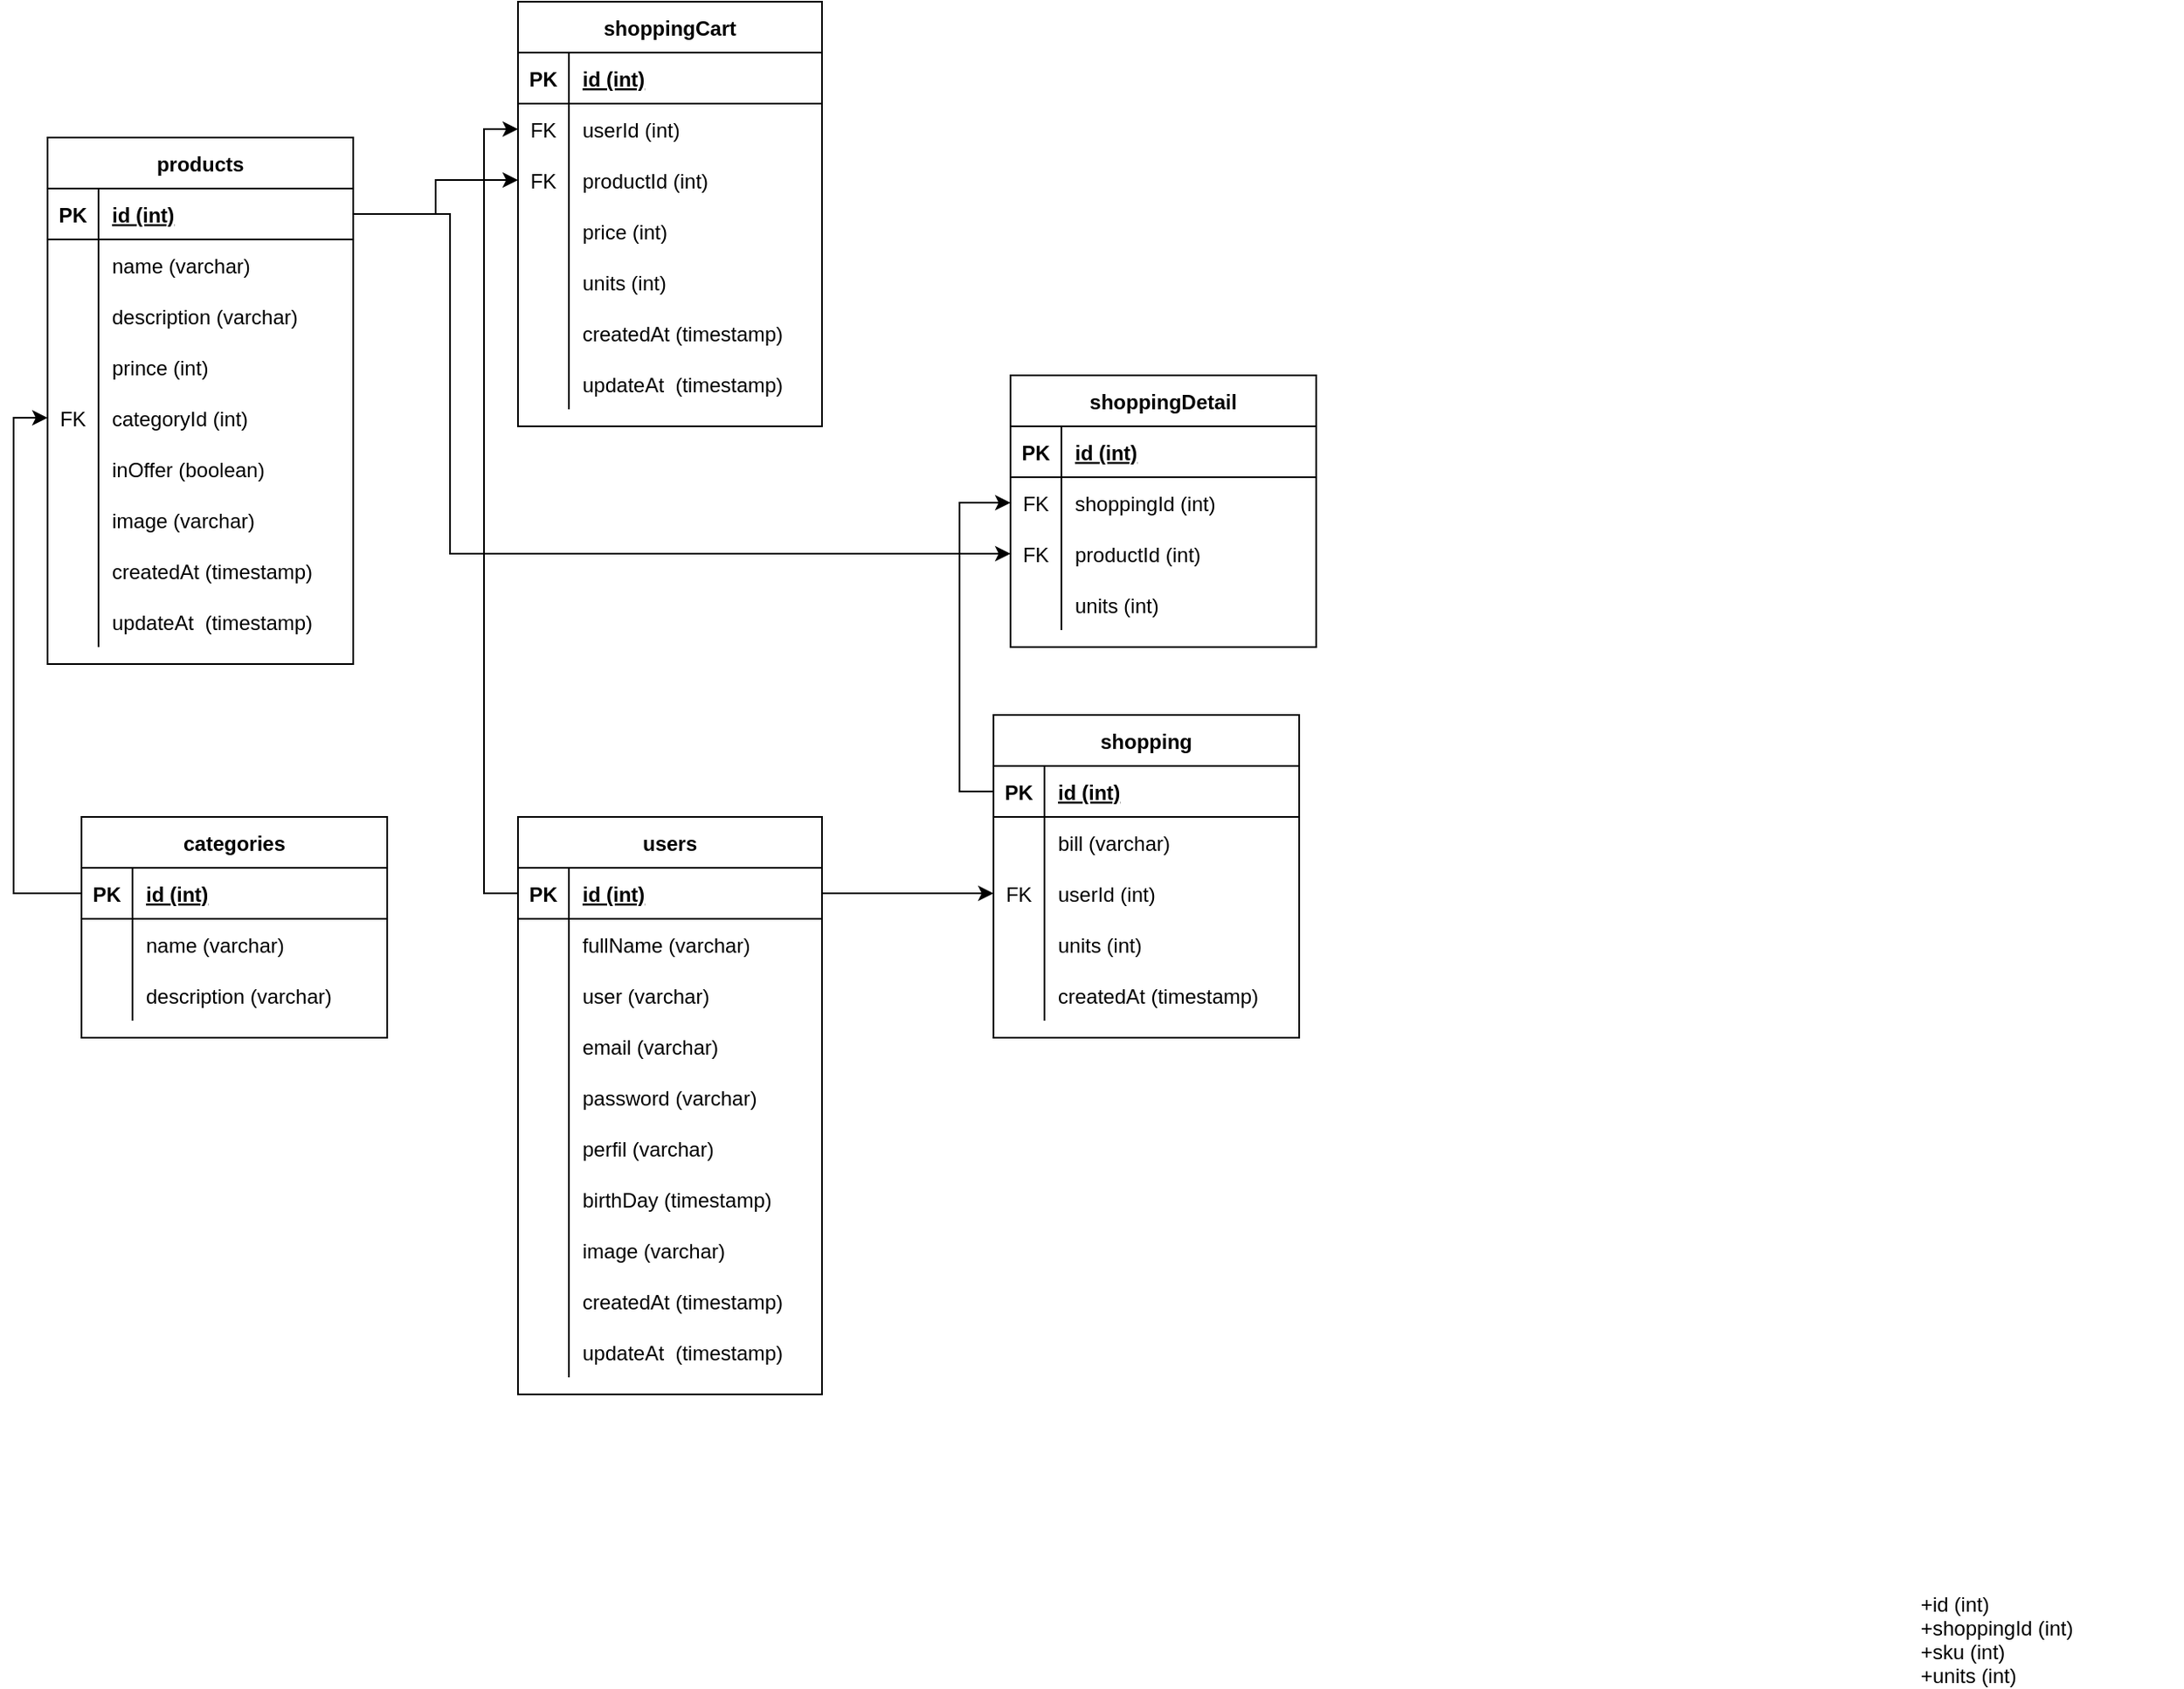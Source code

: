 <mxfile version="20.3.3" type="device"><diagram id="ERLp8gG7F7BLdBGo1vpa" name="Página-1"><mxGraphModel dx="1422" dy="762" grid="1" gridSize="10" guides="1" tooltips="1" connect="1" arrows="1" fold="1" page="1" pageScale="1" pageWidth="827" pageHeight="1169" math="0" shadow="0"><root><mxCell id="0"/><mxCell id="1" parent="0"/><mxCell id="ZfGt6t7FvGmcSM5IhIHz-1" value="products" style="shape=table;startSize=30;container=1;collapsible=1;childLayout=tableLayout;fixedRows=1;rowLines=0;fontStyle=1;align=center;resizeLast=1;" vertex="1" parent="1"><mxGeometry x="43" y="120" width="180" height="310" as="geometry"/></mxCell><mxCell id="ZfGt6t7FvGmcSM5IhIHz-2" value="" style="shape=tableRow;horizontal=0;startSize=0;swimlaneHead=0;swimlaneBody=0;fillColor=none;collapsible=0;dropTarget=0;points=[[0,0.5],[1,0.5]];portConstraint=eastwest;top=0;left=0;right=0;bottom=1;" vertex="1" parent="ZfGt6t7FvGmcSM5IhIHz-1"><mxGeometry y="30" width="180" height="30" as="geometry"/></mxCell><mxCell id="ZfGt6t7FvGmcSM5IhIHz-3" value="PK" style="shape=partialRectangle;connectable=0;fillColor=none;top=0;left=0;bottom=0;right=0;fontStyle=1;overflow=hidden;" vertex="1" parent="ZfGt6t7FvGmcSM5IhIHz-2"><mxGeometry width="30" height="30" as="geometry"><mxRectangle width="30" height="30" as="alternateBounds"/></mxGeometry></mxCell><mxCell id="ZfGt6t7FvGmcSM5IhIHz-4" value="id (int)" style="shape=partialRectangle;connectable=0;fillColor=none;top=0;left=0;bottom=0;right=0;align=left;spacingLeft=6;fontStyle=5;overflow=hidden;" vertex="1" parent="ZfGt6t7FvGmcSM5IhIHz-2"><mxGeometry x="30" width="150" height="30" as="geometry"><mxRectangle width="150" height="30" as="alternateBounds"/></mxGeometry></mxCell><mxCell id="ZfGt6t7FvGmcSM5IhIHz-5" value="" style="shape=tableRow;horizontal=0;startSize=0;swimlaneHead=0;swimlaneBody=0;fillColor=none;collapsible=0;dropTarget=0;points=[[0,0.5],[1,0.5]];portConstraint=eastwest;top=0;left=0;right=0;bottom=0;" vertex="1" parent="ZfGt6t7FvGmcSM5IhIHz-1"><mxGeometry y="60" width="180" height="30" as="geometry"/></mxCell><mxCell id="ZfGt6t7FvGmcSM5IhIHz-6" value="" style="shape=partialRectangle;connectable=0;fillColor=none;top=0;left=0;bottom=0;right=0;editable=1;overflow=hidden;" vertex="1" parent="ZfGt6t7FvGmcSM5IhIHz-5"><mxGeometry width="30" height="30" as="geometry"><mxRectangle width="30" height="30" as="alternateBounds"/></mxGeometry></mxCell><mxCell id="ZfGt6t7FvGmcSM5IhIHz-7" value="name (varchar)" style="shape=partialRectangle;connectable=0;fillColor=none;top=0;left=0;bottom=0;right=0;align=left;spacingLeft=6;overflow=hidden;" vertex="1" parent="ZfGt6t7FvGmcSM5IhIHz-5"><mxGeometry x="30" width="150" height="30" as="geometry"><mxRectangle width="150" height="30" as="alternateBounds"/></mxGeometry></mxCell><mxCell id="ZfGt6t7FvGmcSM5IhIHz-8" value="" style="shape=tableRow;horizontal=0;startSize=0;swimlaneHead=0;swimlaneBody=0;fillColor=none;collapsible=0;dropTarget=0;points=[[0,0.5],[1,0.5]];portConstraint=eastwest;top=0;left=0;right=0;bottom=0;" vertex="1" parent="ZfGt6t7FvGmcSM5IhIHz-1"><mxGeometry y="90" width="180" height="30" as="geometry"/></mxCell><mxCell id="ZfGt6t7FvGmcSM5IhIHz-9" value="" style="shape=partialRectangle;connectable=0;fillColor=none;top=0;left=0;bottom=0;right=0;editable=1;overflow=hidden;" vertex="1" parent="ZfGt6t7FvGmcSM5IhIHz-8"><mxGeometry width="30" height="30" as="geometry"><mxRectangle width="30" height="30" as="alternateBounds"/></mxGeometry></mxCell><mxCell id="ZfGt6t7FvGmcSM5IhIHz-10" value="description (varchar)" style="shape=partialRectangle;connectable=0;fillColor=none;top=0;left=0;bottom=0;right=0;align=left;spacingLeft=6;overflow=hidden;" vertex="1" parent="ZfGt6t7FvGmcSM5IhIHz-8"><mxGeometry x="30" width="150" height="30" as="geometry"><mxRectangle width="150" height="30" as="alternateBounds"/></mxGeometry></mxCell><mxCell id="ZfGt6t7FvGmcSM5IhIHz-11" value="" style="shape=tableRow;horizontal=0;startSize=0;swimlaneHead=0;swimlaneBody=0;fillColor=none;collapsible=0;dropTarget=0;points=[[0,0.5],[1,0.5]];portConstraint=eastwest;top=0;left=0;right=0;bottom=0;" vertex="1" parent="ZfGt6t7FvGmcSM5IhIHz-1"><mxGeometry y="120" width="180" height="30" as="geometry"/></mxCell><mxCell id="ZfGt6t7FvGmcSM5IhIHz-12" value="" style="shape=partialRectangle;connectable=0;fillColor=none;top=0;left=0;bottom=0;right=0;editable=1;overflow=hidden;" vertex="1" parent="ZfGt6t7FvGmcSM5IhIHz-11"><mxGeometry width="30" height="30" as="geometry"><mxRectangle width="30" height="30" as="alternateBounds"/></mxGeometry></mxCell><mxCell id="ZfGt6t7FvGmcSM5IhIHz-13" value="prince (int)" style="shape=partialRectangle;connectable=0;fillColor=none;top=0;left=0;bottom=0;right=0;align=left;spacingLeft=6;overflow=hidden;" vertex="1" parent="ZfGt6t7FvGmcSM5IhIHz-11"><mxGeometry x="30" width="150" height="30" as="geometry"><mxRectangle width="150" height="30" as="alternateBounds"/></mxGeometry></mxCell><mxCell id="ZfGt6t7FvGmcSM5IhIHz-14" value="" style="shape=tableRow;horizontal=0;startSize=0;swimlaneHead=0;swimlaneBody=0;fillColor=none;collapsible=0;dropTarget=0;points=[[0,0.5],[1,0.5]];portConstraint=eastwest;top=0;left=0;right=0;bottom=0;" vertex="1" parent="ZfGt6t7FvGmcSM5IhIHz-1"><mxGeometry y="150" width="180" height="30" as="geometry"/></mxCell><mxCell id="ZfGt6t7FvGmcSM5IhIHz-15" value="FK" style="shape=partialRectangle;connectable=0;fillColor=none;top=0;left=0;bottom=0;right=0;editable=1;overflow=hidden;" vertex="1" parent="ZfGt6t7FvGmcSM5IhIHz-14"><mxGeometry width="30" height="30" as="geometry"><mxRectangle width="30" height="30" as="alternateBounds"/></mxGeometry></mxCell><mxCell id="ZfGt6t7FvGmcSM5IhIHz-16" value="categoryId (int)" style="shape=partialRectangle;connectable=0;fillColor=none;top=0;left=0;bottom=0;right=0;align=left;spacingLeft=6;overflow=hidden;" vertex="1" parent="ZfGt6t7FvGmcSM5IhIHz-14"><mxGeometry x="30" width="150" height="30" as="geometry"><mxRectangle width="150" height="30" as="alternateBounds"/></mxGeometry></mxCell><mxCell id="ZfGt6t7FvGmcSM5IhIHz-17" value="" style="shape=tableRow;horizontal=0;startSize=0;swimlaneHead=0;swimlaneBody=0;fillColor=none;collapsible=0;dropTarget=0;points=[[0,0.5],[1,0.5]];portConstraint=eastwest;top=0;left=0;right=0;bottom=0;" vertex="1" parent="ZfGt6t7FvGmcSM5IhIHz-1"><mxGeometry y="180" width="180" height="30" as="geometry"/></mxCell><mxCell id="ZfGt6t7FvGmcSM5IhIHz-18" value="" style="shape=partialRectangle;connectable=0;fillColor=none;top=0;left=0;bottom=0;right=0;editable=1;overflow=hidden;" vertex="1" parent="ZfGt6t7FvGmcSM5IhIHz-17"><mxGeometry width="30" height="30" as="geometry"><mxRectangle width="30" height="30" as="alternateBounds"/></mxGeometry></mxCell><mxCell id="ZfGt6t7FvGmcSM5IhIHz-19" value="inOffer (boolean)" style="shape=partialRectangle;connectable=0;fillColor=none;top=0;left=0;bottom=0;right=0;align=left;spacingLeft=6;overflow=hidden;" vertex="1" parent="ZfGt6t7FvGmcSM5IhIHz-17"><mxGeometry x="30" width="150" height="30" as="geometry"><mxRectangle width="150" height="30" as="alternateBounds"/></mxGeometry></mxCell><mxCell id="ZfGt6t7FvGmcSM5IhIHz-20" value="" style="shape=tableRow;horizontal=0;startSize=0;swimlaneHead=0;swimlaneBody=0;fillColor=none;collapsible=0;dropTarget=0;points=[[0,0.5],[1,0.5]];portConstraint=eastwest;top=0;left=0;right=0;bottom=0;" vertex="1" parent="ZfGt6t7FvGmcSM5IhIHz-1"><mxGeometry y="210" width="180" height="30" as="geometry"/></mxCell><mxCell id="ZfGt6t7FvGmcSM5IhIHz-21" value="" style="shape=partialRectangle;connectable=0;fillColor=none;top=0;left=0;bottom=0;right=0;editable=1;overflow=hidden;" vertex="1" parent="ZfGt6t7FvGmcSM5IhIHz-20"><mxGeometry width="30" height="30" as="geometry"><mxRectangle width="30" height="30" as="alternateBounds"/></mxGeometry></mxCell><mxCell id="ZfGt6t7FvGmcSM5IhIHz-22" value="image (varchar)" style="shape=partialRectangle;connectable=0;fillColor=none;top=0;left=0;bottom=0;right=0;align=left;spacingLeft=6;overflow=hidden;" vertex="1" parent="ZfGt6t7FvGmcSM5IhIHz-20"><mxGeometry x="30" width="150" height="30" as="geometry"><mxRectangle width="150" height="30" as="alternateBounds"/></mxGeometry></mxCell><mxCell id="ZfGt6t7FvGmcSM5IhIHz-23" value="" style="shape=tableRow;horizontal=0;startSize=0;swimlaneHead=0;swimlaneBody=0;fillColor=none;collapsible=0;dropTarget=0;points=[[0,0.5],[1,0.5]];portConstraint=eastwest;top=0;left=0;right=0;bottom=0;" vertex="1" parent="ZfGt6t7FvGmcSM5IhIHz-1"><mxGeometry y="240" width="180" height="30" as="geometry"/></mxCell><mxCell id="ZfGt6t7FvGmcSM5IhIHz-24" value="" style="shape=partialRectangle;connectable=0;fillColor=none;top=0;left=0;bottom=0;right=0;editable=1;overflow=hidden;" vertex="1" parent="ZfGt6t7FvGmcSM5IhIHz-23"><mxGeometry width="30" height="30" as="geometry"><mxRectangle width="30" height="30" as="alternateBounds"/></mxGeometry></mxCell><mxCell id="ZfGt6t7FvGmcSM5IhIHz-25" value="createdAt (timestamp)" style="shape=partialRectangle;connectable=0;fillColor=none;top=0;left=0;bottom=0;right=0;align=left;spacingLeft=6;overflow=hidden;" vertex="1" parent="ZfGt6t7FvGmcSM5IhIHz-23"><mxGeometry x="30" width="150" height="30" as="geometry"><mxRectangle width="150" height="30" as="alternateBounds"/></mxGeometry></mxCell><mxCell id="ZfGt6t7FvGmcSM5IhIHz-26" value="" style="shape=tableRow;horizontal=0;startSize=0;swimlaneHead=0;swimlaneBody=0;fillColor=none;collapsible=0;dropTarget=0;points=[[0,0.5],[1,0.5]];portConstraint=eastwest;top=0;left=0;right=0;bottom=0;" vertex="1" parent="ZfGt6t7FvGmcSM5IhIHz-1"><mxGeometry y="270" width="180" height="30" as="geometry"/></mxCell><mxCell id="ZfGt6t7FvGmcSM5IhIHz-27" value="" style="shape=partialRectangle;connectable=0;fillColor=none;top=0;left=0;bottom=0;right=0;editable=1;overflow=hidden;" vertex="1" parent="ZfGt6t7FvGmcSM5IhIHz-26"><mxGeometry width="30" height="30" as="geometry"><mxRectangle width="30" height="30" as="alternateBounds"/></mxGeometry></mxCell><mxCell id="ZfGt6t7FvGmcSM5IhIHz-28" value="updateAt  (timestamp)" style="shape=partialRectangle;connectable=0;fillColor=none;top=0;left=0;bottom=0;right=0;align=left;spacingLeft=6;overflow=hidden;" vertex="1" parent="ZfGt6t7FvGmcSM5IhIHz-26"><mxGeometry x="30" width="150" height="30" as="geometry"><mxRectangle width="150" height="30" as="alternateBounds"/></mxGeometry></mxCell><mxCell id="ZfGt6t7FvGmcSM5IhIHz-29" value="users" style="shape=table;startSize=30;container=1;collapsible=1;childLayout=tableLayout;fixedRows=1;rowLines=0;fontStyle=1;align=center;resizeLast=1;" vertex="1" parent="1"><mxGeometry x="320" y="520" width="179" height="340" as="geometry"/></mxCell><mxCell id="ZfGt6t7FvGmcSM5IhIHz-30" value="" style="shape=tableRow;horizontal=0;startSize=0;swimlaneHead=0;swimlaneBody=0;fillColor=none;collapsible=0;dropTarget=0;points=[[0,0.5],[1,0.5]];portConstraint=eastwest;top=0;left=0;right=0;bottom=1;" vertex="1" parent="ZfGt6t7FvGmcSM5IhIHz-29"><mxGeometry y="30" width="179" height="30" as="geometry"/></mxCell><mxCell id="ZfGt6t7FvGmcSM5IhIHz-31" value="PK" style="shape=partialRectangle;connectable=0;fillColor=none;top=0;left=0;bottom=0;right=0;fontStyle=1;overflow=hidden;" vertex="1" parent="ZfGt6t7FvGmcSM5IhIHz-30"><mxGeometry width="30" height="30" as="geometry"><mxRectangle width="30" height="30" as="alternateBounds"/></mxGeometry></mxCell><mxCell id="ZfGt6t7FvGmcSM5IhIHz-32" value="id (int)" style="shape=partialRectangle;connectable=0;fillColor=none;top=0;left=0;bottom=0;right=0;align=left;spacingLeft=6;fontStyle=5;overflow=hidden;" vertex="1" parent="ZfGt6t7FvGmcSM5IhIHz-30"><mxGeometry x="30" width="149" height="30" as="geometry"><mxRectangle width="149" height="30" as="alternateBounds"/></mxGeometry></mxCell><mxCell id="ZfGt6t7FvGmcSM5IhIHz-33" value="" style="shape=tableRow;horizontal=0;startSize=0;swimlaneHead=0;swimlaneBody=0;fillColor=none;collapsible=0;dropTarget=0;points=[[0,0.5],[1,0.5]];portConstraint=eastwest;top=0;left=0;right=0;bottom=0;" vertex="1" parent="ZfGt6t7FvGmcSM5IhIHz-29"><mxGeometry y="60" width="179" height="30" as="geometry"/></mxCell><mxCell id="ZfGt6t7FvGmcSM5IhIHz-34" value="" style="shape=partialRectangle;connectable=0;fillColor=none;top=0;left=0;bottom=0;right=0;editable=1;overflow=hidden;" vertex="1" parent="ZfGt6t7FvGmcSM5IhIHz-33"><mxGeometry width="30" height="30" as="geometry"><mxRectangle width="30" height="30" as="alternateBounds"/></mxGeometry></mxCell><mxCell id="ZfGt6t7FvGmcSM5IhIHz-35" value="fullName (varchar)" style="shape=partialRectangle;connectable=0;fillColor=none;top=0;left=0;bottom=0;right=0;align=left;spacingLeft=6;overflow=hidden;" vertex="1" parent="ZfGt6t7FvGmcSM5IhIHz-33"><mxGeometry x="30" width="149" height="30" as="geometry"><mxRectangle width="149" height="30" as="alternateBounds"/></mxGeometry></mxCell><mxCell id="ZfGt6t7FvGmcSM5IhIHz-36" value="" style="shape=tableRow;horizontal=0;startSize=0;swimlaneHead=0;swimlaneBody=0;fillColor=none;collapsible=0;dropTarget=0;points=[[0,0.5],[1,0.5]];portConstraint=eastwest;top=0;left=0;right=0;bottom=0;" vertex="1" parent="ZfGt6t7FvGmcSM5IhIHz-29"><mxGeometry y="90" width="179" height="30" as="geometry"/></mxCell><mxCell id="ZfGt6t7FvGmcSM5IhIHz-37" value="" style="shape=partialRectangle;connectable=0;fillColor=none;top=0;left=0;bottom=0;right=0;editable=1;overflow=hidden;" vertex="1" parent="ZfGt6t7FvGmcSM5IhIHz-36"><mxGeometry width="30" height="30" as="geometry"><mxRectangle width="30" height="30" as="alternateBounds"/></mxGeometry></mxCell><mxCell id="ZfGt6t7FvGmcSM5IhIHz-38" value="user (varchar)" style="shape=partialRectangle;connectable=0;fillColor=none;top=0;left=0;bottom=0;right=0;align=left;spacingLeft=6;overflow=hidden;" vertex="1" parent="ZfGt6t7FvGmcSM5IhIHz-36"><mxGeometry x="30" width="149" height="30" as="geometry"><mxRectangle width="149" height="30" as="alternateBounds"/></mxGeometry></mxCell><mxCell id="ZfGt6t7FvGmcSM5IhIHz-39" value="" style="shape=tableRow;horizontal=0;startSize=0;swimlaneHead=0;swimlaneBody=0;fillColor=none;collapsible=0;dropTarget=0;points=[[0,0.5],[1,0.5]];portConstraint=eastwest;top=0;left=0;right=0;bottom=0;" vertex="1" parent="ZfGt6t7FvGmcSM5IhIHz-29"><mxGeometry y="120" width="179" height="30" as="geometry"/></mxCell><mxCell id="ZfGt6t7FvGmcSM5IhIHz-40" value="" style="shape=partialRectangle;connectable=0;fillColor=none;top=0;left=0;bottom=0;right=0;editable=1;overflow=hidden;" vertex="1" parent="ZfGt6t7FvGmcSM5IhIHz-39"><mxGeometry width="30" height="30" as="geometry"><mxRectangle width="30" height="30" as="alternateBounds"/></mxGeometry></mxCell><mxCell id="ZfGt6t7FvGmcSM5IhIHz-41" value="email (varchar)" style="shape=partialRectangle;connectable=0;fillColor=none;top=0;left=0;bottom=0;right=0;align=left;spacingLeft=6;overflow=hidden;" vertex="1" parent="ZfGt6t7FvGmcSM5IhIHz-39"><mxGeometry x="30" width="149" height="30" as="geometry"><mxRectangle width="149" height="30" as="alternateBounds"/></mxGeometry></mxCell><mxCell id="ZfGt6t7FvGmcSM5IhIHz-42" value="" style="shape=tableRow;horizontal=0;startSize=0;swimlaneHead=0;swimlaneBody=0;fillColor=none;collapsible=0;dropTarget=0;points=[[0,0.5],[1,0.5]];portConstraint=eastwest;top=0;left=0;right=0;bottom=0;" vertex="1" parent="ZfGt6t7FvGmcSM5IhIHz-29"><mxGeometry y="150" width="179" height="30" as="geometry"/></mxCell><mxCell id="ZfGt6t7FvGmcSM5IhIHz-43" value="" style="shape=partialRectangle;connectable=0;fillColor=none;top=0;left=0;bottom=0;right=0;editable=1;overflow=hidden;" vertex="1" parent="ZfGt6t7FvGmcSM5IhIHz-42"><mxGeometry width="30" height="30" as="geometry"><mxRectangle width="30" height="30" as="alternateBounds"/></mxGeometry></mxCell><mxCell id="ZfGt6t7FvGmcSM5IhIHz-44" value="password (varchar)" style="shape=partialRectangle;connectable=0;fillColor=none;top=0;left=0;bottom=0;right=0;align=left;spacingLeft=6;overflow=hidden;" vertex="1" parent="ZfGt6t7FvGmcSM5IhIHz-42"><mxGeometry x="30" width="149" height="30" as="geometry"><mxRectangle width="149" height="30" as="alternateBounds"/></mxGeometry></mxCell><mxCell id="ZfGt6t7FvGmcSM5IhIHz-45" value="" style="shape=tableRow;horizontal=0;startSize=0;swimlaneHead=0;swimlaneBody=0;fillColor=none;collapsible=0;dropTarget=0;points=[[0,0.5],[1,0.5]];portConstraint=eastwest;top=0;left=0;right=0;bottom=0;" vertex="1" parent="ZfGt6t7FvGmcSM5IhIHz-29"><mxGeometry y="180" width="179" height="30" as="geometry"/></mxCell><mxCell id="ZfGt6t7FvGmcSM5IhIHz-46" value="" style="shape=partialRectangle;connectable=0;fillColor=none;top=0;left=0;bottom=0;right=0;editable=1;overflow=hidden;" vertex="1" parent="ZfGt6t7FvGmcSM5IhIHz-45"><mxGeometry width="30" height="30" as="geometry"><mxRectangle width="30" height="30" as="alternateBounds"/></mxGeometry></mxCell><mxCell id="ZfGt6t7FvGmcSM5IhIHz-47" value="perfil (varchar)" style="shape=partialRectangle;connectable=0;fillColor=none;top=0;left=0;bottom=0;right=0;align=left;spacingLeft=6;overflow=hidden;" vertex="1" parent="ZfGt6t7FvGmcSM5IhIHz-45"><mxGeometry x="30" width="149" height="30" as="geometry"><mxRectangle width="149" height="30" as="alternateBounds"/></mxGeometry></mxCell><mxCell id="ZfGt6t7FvGmcSM5IhIHz-48" value="" style="shape=tableRow;horizontal=0;startSize=0;swimlaneHead=0;swimlaneBody=0;fillColor=none;collapsible=0;dropTarget=0;points=[[0,0.5],[1,0.5]];portConstraint=eastwest;top=0;left=0;right=0;bottom=0;" vertex="1" parent="ZfGt6t7FvGmcSM5IhIHz-29"><mxGeometry y="210" width="179" height="30" as="geometry"/></mxCell><mxCell id="ZfGt6t7FvGmcSM5IhIHz-49" value="" style="shape=partialRectangle;connectable=0;fillColor=none;top=0;left=0;bottom=0;right=0;editable=1;overflow=hidden;" vertex="1" parent="ZfGt6t7FvGmcSM5IhIHz-48"><mxGeometry width="30" height="30" as="geometry"><mxRectangle width="30" height="30" as="alternateBounds"/></mxGeometry></mxCell><mxCell id="ZfGt6t7FvGmcSM5IhIHz-50" value="birthDay (timestamp)" style="shape=partialRectangle;connectable=0;fillColor=none;top=0;left=0;bottom=0;right=0;align=left;spacingLeft=6;overflow=hidden;" vertex="1" parent="ZfGt6t7FvGmcSM5IhIHz-48"><mxGeometry x="30" width="149" height="30" as="geometry"><mxRectangle width="149" height="30" as="alternateBounds"/></mxGeometry></mxCell><mxCell id="ZfGt6t7FvGmcSM5IhIHz-51" value="" style="shape=tableRow;horizontal=0;startSize=0;swimlaneHead=0;swimlaneBody=0;fillColor=none;collapsible=0;dropTarget=0;points=[[0,0.5],[1,0.5]];portConstraint=eastwest;top=0;left=0;right=0;bottom=0;" vertex="1" parent="ZfGt6t7FvGmcSM5IhIHz-29"><mxGeometry y="240" width="179" height="30" as="geometry"/></mxCell><mxCell id="ZfGt6t7FvGmcSM5IhIHz-52" value="" style="shape=partialRectangle;connectable=0;fillColor=none;top=0;left=0;bottom=0;right=0;editable=1;overflow=hidden;" vertex="1" parent="ZfGt6t7FvGmcSM5IhIHz-51"><mxGeometry width="30" height="30" as="geometry"><mxRectangle width="30" height="30" as="alternateBounds"/></mxGeometry></mxCell><mxCell id="ZfGt6t7FvGmcSM5IhIHz-53" value="image (varchar)" style="shape=partialRectangle;connectable=0;fillColor=none;top=0;left=0;bottom=0;right=0;align=left;spacingLeft=6;overflow=hidden;" vertex="1" parent="ZfGt6t7FvGmcSM5IhIHz-51"><mxGeometry x="30" width="149" height="30" as="geometry"><mxRectangle width="149" height="30" as="alternateBounds"/></mxGeometry></mxCell><mxCell id="ZfGt6t7FvGmcSM5IhIHz-54" value="" style="shape=tableRow;horizontal=0;startSize=0;swimlaneHead=0;swimlaneBody=0;fillColor=none;collapsible=0;dropTarget=0;points=[[0,0.5],[1,0.5]];portConstraint=eastwest;top=0;left=0;right=0;bottom=0;" vertex="1" parent="ZfGt6t7FvGmcSM5IhIHz-29"><mxGeometry y="270" width="179" height="30" as="geometry"/></mxCell><mxCell id="ZfGt6t7FvGmcSM5IhIHz-55" value="" style="shape=partialRectangle;connectable=0;fillColor=none;top=0;left=0;bottom=0;right=0;editable=1;overflow=hidden;" vertex="1" parent="ZfGt6t7FvGmcSM5IhIHz-54"><mxGeometry width="30" height="30" as="geometry"><mxRectangle width="30" height="30" as="alternateBounds"/></mxGeometry></mxCell><mxCell id="ZfGt6t7FvGmcSM5IhIHz-56" value="createdAt (timestamp)" style="shape=partialRectangle;connectable=0;fillColor=none;top=0;left=0;bottom=0;right=0;align=left;spacingLeft=6;overflow=hidden;" vertex="1" parent="ZfGt6t7FvGmcSM5IhIHz-54"><mxGeometry x="30" width="149" height="30" as="geometry"><mxRectangle width="149" height="30" as="alternateBounds"/></mxGeometry></mxCell><mxCell id="ZfGt6t7FvGmcSM5IhIHz-57" value="" style="shape=tableRow;horizontal=0;startSize=0;swimlaneHead=0;swimlaneBody=0;fillColor=none;collapsible=0;dropTarget=0;points=[[0,0.5],[1,0.5]];portConstraint=eastwest;top=0;left=0;right=0;bottom=0;" vertex="1" parent="ZfGt6t7FvGmcSM5IhIHz-29"><mxGeometry y="300" width="179" height="30" as="geometry"/></mxCell><mxCell id="ZfGt6t7FvGmcSM5IhIHz-58" value="" style="shape=partialRectangle;connectable=0;fillColor=none;top=0;left=0;bottom=0;right=0;editable=1;overflow=hidden;" vertex="1" parent="ZfGt6t7FvGmcSM5IhIHz-57"><mxGeometry width="30" height="30" as="geometry"><mxRectangle width="30" height="30" as="alternateBounds"/></mxGeometry></mxCell><mxCell id="ZfGt6t7FvGmcSM5IhIHz-59" value="updateAt  (timestamp)" style="shape=partialRectangle;connectable=0;fillColor=none;top=0;left=0;bottom=0;right=0;align=left;spacingLeft=6;overflow=hidden;" vertex="1" parent="ZfGt6t7FvGmcSM5IhIHz-57"><mxGeometry x="30" width="149" height="30" as="geometry"><mxRectangle width="149" height="30" as="alternateBounds"/></mxGeometry></mxCell><mxCell id="ZfGt6t7FvGmcSM5IhIHz-60" value="categories" style="shape=table;startSize=30;container=1;collapsible=1;childLayout=tableLayout;fixedRows=1;rowLines=0;fontStyle=1;align=center;resizeLast=1;" vertex="1" parent="1"><mxGeometry x="63" y="520" width="180" height="130" as="geometry"/></mxCell><mxCell id="ZfGt6t7FvGmcSM5IhIHz-61" value="" style="shape=tableRow;horizontal=0;startSize=0;swimlaneHead=0;swimlaneBody=0;fillColor=none;collapsible=0;dropTarget=0;points=[[0,0.5],[1,0.5]];portConstraint=eastwest;top=0;left=0;right=0;bottom=1;" vertex="1" parent="ZfGt6t7FvGmcSM5IhIHz-60"><mxGeometry y="30" width="180" height="30" as="geometry"/></mxCell><mxCell id="ZfGt6t7FvGmcSM5IhIHz-62" value="PK" style="shape=partialRectangle;connectable=0;fillColor=none;top=0;left=0;bottom=0;right=0;fontStyle=1;overflow=hidden;" vertex="1" parent="ZfGt6t7FvGmcSM5IhIHz-61"><mxGeometry width="30" height="30" as="geometry"><mxRectangle width="30" height="30" as="alternateBounds"/></mxGeometry></mxCell><mxCell id="ZfGt6t7FvGmcSM5IhIHz-63" value="id (int)" style="shape=partialRectangle;connectable=0;fillColor=none;top=0;left=0;bottom=0;right=0;align=left;spacingLeft=6;fontStyle=5;overflow=hidden;" vertex="1" parent="ZfGt6t7FvGmcSM5IhIHz-61"><mxGeometry x="30" width="150" height="30" as="geometry"><mxRectangle width="150" height="30" as="alternateBounds"/></mxGeometry></mxCell><mxCell id="ZfGt6t7FvGmcSM5IhIHz-64" value="" style="shape=tableRow;horizontal=0;startSize=0;swimlaneHead=0;swimlaneBody=0;fillColor=none;collapsible=0;dropTarget=0;points=[[0,0.5],[1,0.5]];portConstraint=eastwest;top=0;left=0;right=0;bottom=0;" vertex="1" parent="ZfGt6t7FvGmcSM5IhIHz-60"><mxGeometry y="60" width="180" height="30" as="geometry"/></mxCell><mxCell id="ZfGt6t7FvGmcSM5IhIHz-65" value="" style="shape=partialRectangle;connectable=0;fillColor=none;top=0;left=0;bottom=0;right=0;editable=1;overflow=hidden;" vertex="1" parent="ZfGt6t7FvGmcSM5IhIHz-64"><mxGeometry width="30" height="30" as="geometry"><mxRectangle width="30" height="30" as="alternateBounds"/></mxGeometry></mxCell><mxCell id="ZfGt6t7FvGmcSM5IhIHz-66" value="name (varchar)" style="shape=partialRectangle;connectable=0;fillColor=none;top=0;left=0;bottom=0;right=0;align=left;spacingLeft=6;overflow=hidden;" vertex="1" parent="ZfGt6t7FvGmcSM5IhIHz-64"><mxGeometry x="30" width="150" height="30" as="geometry"><mxRectangle width="150" height="30" as="alternateBounds"/></mxGeometry></mxCell><mxCell id="ZfGt6t7FvGmcSM5IhIHz-67" value="" style="shape=tableRow;horizontal=0;startSize=0;swimlaneHead=0;swimlaneBody=0;fillColor=none;collapsible=0;dropTarget=0;points=[[0,0.5],[1,0.5]];portConstraint=eastwest;top=0;left=0;right=0;bottom=0;" vertex="1" parent="ZfGt6t7FvGmcSM5IhIHz-60"><mxGeometry y="90" width="180" height="30" as="geometry"/></mxCell><mxCell id="ZfGt6t7FvGmcSM5IhIHz-68" value="" style="shape=partialRectangle;connectable=0;fillColor=none;top=0;left=0;bottom=0;right=0;editable=1;overflow=hidden;" vertex="1" parent="ZfGt6t7FvGmcSM5IhIHz-67"><mxGeometry width="30" height="30" as="geometry"><mxRectangle width="30" height="30" as="alternateBounds"/></mxGeometry></mxCell><mxCell id="ZfGt6t7FvGmcSM5IhIHz-69" value="description (varchar)" style="shape=partialRectangle;connectable=0;fillColor=none;top=0;left=0;bottom=0;right=0;align=left;spacingLeft=6;overflow=hidden;" vertex="1" parent="ZfGt6t7FvGmcSM5IhIHz-67"><mxGeometry x="30" width="150" height="30" as="geometry"><mxRectangle width="150" height="30" as="alternateBounds"/></mxGeometry></mxCell><mxCell id="ZfGt6t7FvGmcSM5IhIHz-70" style="edgeStyle=orthogonalEdgeStyle;rounded=0;orthogonalLoop=1;jettySize=auto;html=1;entryX=0;entryY=0.5;entryDx=0;entryDy=0;" edge="1" parent="1" source="ZfGt6t7FvGmcSM5IhIHz-61" target="ZfGt6t7FvGmcSM5IhIHz-14"><mxGeometry relative="1" as="geometry"/></mxCell><mxCell id="ZfGt6t7FvGmcSM5IhIHz-71" value="+id (int)&#10;+shoppingId (int)&#10;+sku (int)&#10;+units (int)" style="align=left;strokeColor=none;fillColor=none;spacingLeft=4;fontSize=12;verticalAlign=top;resizable=0;rotatable=0;part=1;" vertex="1" parent="1"><mxGeometry x="1140" y="970" width="160" as="geometry"/></mxCell><mxCell id="ZfGt6t7FvGmcSM5IhIHz-72" value="shoppingCart" style="shape=table;startSize=30;container=1;collapsible=1;childLayout=tableLayout;fixedRows=1;rowLines=0;fontStyle=1;align=center;resizeLast=1;" vertex="1" parent="1"><mxGeometry x="320" y="40" width="179" height="250" as="geometry"/></mxCell><mxCell id="ZfGt6t7FvGmcSM5IhIHz-73" value="" style="shape=tableRow;horizontal=0;startSize=0;swimlaneHead=0;swimlaneBody=0;fillColor=none;collapsible=0;dropTarget=0;points=[[0,0.5],[1,0.5]];portConstraint=eastwest;top=0;left=0;right=0;bottom=1;" vertex="1" parent="ZfGt6t7FvGmcSM5IhIHz-72"><mxGeometry y="30" width="179" height="30" as="geometry"/></mxCell><mxCell id="ZfGt6t7FvGmcSM5IhIHz-74" value="PK" style="shape=partialRectangle;connectable=0;fillColor=none;top=0;left=0;bottom=0;right=0;fontStyle=1;overflow=hidden;" vertex="1" parent="ZfGt6t7FvGmcSM5IhIHz-73"><mxGeometry width="30" height="30" as="geometry"><mxRectangle width="30" height="30" as="alternateBounds"/></mxGeometry></mxCell><mxCell id="ZfGt6t7FvGmcSM5IhIHz-75" value="id (int)" style="shape=partialRectangle;connectable=0;fillColor=none;top=0;left=0;bottom=0;right=0;align=left;spacingLeft=6;fontStyle=5;overflow=hidden;" vertex="1" parent="ZfGt6t7FvGmcSM5IhIHz-73"><mxGeometry x="30" width="149" height="30" as="geometry"><mxRectangle width="149" height="30" as="alternateBounds"/></mxGeometry></mxCell><mxCell id="ZfGt6t7FvGmcSM5IhIHz-76" value="" style="shape=tableRow;horizontal=0;startSize=0;swimlaneHead=0;swimlaneBody=0;fillColor=none;collapsible=0;dropTarget=0;points=[[0,0.5],[1,0.5]];portConstraint=eastwest;top=0;left=0;right=0;bottom=0;" vertex="1" parent="ZfGt6t7FvGmcSM5IhIHz-72"><mxGeometry y="60" width="179" height="30" as="geometry"/></mxCell><mxCell id="ZfGt6t7FvGmcSM5IhIHz-77" value="FK" style="shape=partialRectangle;connectable=0;fillColor=none;top=0;left=0;bottom=0;right=0;editable=1;overflow=hidden;" vertex="1" parent="ZfGt6t7FvGmcSM5IhIHz-76"><mxGeometry width="30" height="30" as="geometry"><mxRectangle width="30" height="30" as="alternateBounds"/></mxGeometry></mxCell><mxCell id="ZfGt6t7FvGmcSM5IhIHz-78" value="userId (int)" style="shape=partialRectangle;connectable=0;fillColor=none;top=0;left=0;bottom=0;right=0;align=left;spacingLeft=6;overflow=hidden;" vertex="1" parent="ZfGt6t7FvGmcSM5IhIHz-76"><mxGeometry x="30" width="149" height="30" as="geometry"><mxRectangle width="149" height="30" as="alternateBounds"/></mxGeometry></mxCell><mxCell id="ZfGt6t7FvGmcSM5IhIHz-79" value="" style="shape=tableRow;horizontal=0;startSize=0;swimlaneHead=0;swimlaneBody=0;fillColor=none;collapsible=0;dropTarget=0;points=[[0,0.5],[1,0.5]];portConstraint=eastwest;top=0;left=0;right=0;bottom=0;" vertex="1" parent="ZfGt6t7FvGmcSM5IhIHz-72"><mxGeometry y="90" width="179" height="30" as="geometry"/></mxCell><mxCell id="ZfGt6t7FvGmcSM5IhIHz-80" value="FK" style="shape=partialRectangle;connectable=0;fillColor=none;top=0;left=0;bottom=0;right=0;editable=1;overflow=hidden;" vertex="1" parent="ZfGt6t7FvGmcSM5IhIHz-79"><mxGeometry width="30" height="30" as="geometry"><mxRectangle width="30" height="30" as="alternateBounds"/></mxGeometry></mxCell><mxCell id="ZfGt6t7FvGmcSM5IhIHz-81" value="productId (int)" style="shape=partialRectangle;connectable=0;fillColor=none;top=0;left=0;bottom=0;right=0;align=left;spacingLeft=6;overflow=hidden;" vertex="1" parent="ZfGt6t7FvGmcSM5IhIHz-79"><mxGeometry x="30" width="149" height="30" as="geometry"><mxRectangle width="149" height="30" as="alternateBounds"/></mxGeometry></mxCell><mxCell id="ZfGt6t7FvGmcSM5IhIHz-82" value="" style="shape=tableRow;horizontal=0;startSize=0;swimlaneHead=0;swimlaneBody=0;fillColor=none;collapsible=0;dropTarget=0;points=[[0,0.5],[1,0.5]];portConstraint=eastwest;top=0;left=0;right=0;bottom=0;" vertex="1" parent="ZfGt6t7FvGmcSM5IhIHz-72"><mxGeometry y="120" width="179" height="30" as="geometry"/></mxCell><mxCell id="ZfGt6t7FvGmcSM5IhIHz-83" value="" style="shape=partialRectangle;connectable=0;fillColor=none;top=0;left=0;bottom=0;right=0;editable=1;overflow=hidden;" vertex="1" parent="ZfGt6t7FvGmcSM5IhIHz-82"><mxGeometry width="30" height="30" as="geometry"><mxRectangle width="30" height="30" as="alternateBounds"/></mxGeometry></mxCell><mxCell id="ZfGt6t7FvGmcSM5IhIHz-84" value="price (int)" style="shape=partialRectangle;connectable=0;fillColor=none;top=0;left=0;bottom=0;right=0;align=left;spacingLeft=6;overflow=hidden;" vertex="1" parent="ZfGt6t7FvGmcSM5IhIHz-82"><mxGeometry x="30" width="149" height="30" as="geometry"><mxRectangle width="149" height="30" as="alternateBounds"/></mxGeometry></mxCell><mxCell id="ZfGt6t7FvGmcSM5IhIHz-85" value="" style="shape=tableRow;horizontal=0;startSize=0;swimlaneHead=0;swimlaneBody=0;fillColor=none;collapsible=0;dropTarget=0;points=[[0,0.5],[1,0.5]];portConstraint=eastwest;top=0;left=0;right=0;bottom=0;" vertex="1" parent="ZfGt6t7FvGmcSM5IhIHz-72"><mxGeometry y="150" width="179" height="30" as="geometry"/></mxCell><mxCell id="ZfGt6t7FvGmcSM5IhIHz-86" value="" style="shape=partialRectangle;connectable=0;fillColor=none;top=0;left=0;bottom=0;right=0;editable=1;overflow=hidden;" vertex="1" parent="ZfGt6t7FvGmcSM5IhIHz-85"><mxGeometry width="30" height="30" as="geometry"><mxRectangle width="30" height="30" as="alternateBounds"/></mxGeometry></mxCell><mxCell id="ZfGt6t7FvGmcSM5IhIHz-87" value="units (int)" style="shape=partialRectangle;connectable=0;fillColor=none;top=0;left=0;bottom=0;right=0;align=left;spacingLeft=6;overflow=hidden;" vertex="1" parent="ZfGt6t7FvGmcSM5IhIHz-85"><mxGeometry x="30" width="149" height="30" as="geometry"><mxRectangle width="149" height="30" as="alternateBounds"/></mxGeometry></mxCell><mxCell id="ZfGt6t7FvGmcSM5IhIHz-88" value="" style="shape=tableRow;horizontal=0;startSize=0;swimlaneHead=0;swimlaneBody=0;fillColor=none;collapsible=0;dropTarget=0;points=[[0,0.5],[1,0.5]];portConstraint=eastwest;top=0;left=0;right=0;bottom=0;" vertex="1" parent="ZfGt6t7FvGmcSM5IhIHz-72"><mxGeometry y="180" width="179" height="30" as="geometry"/></mxCell><mxCell id="ZfGt6t7FvGmcSM5IhIHz-89" value="" style="shape=partialRectangle;connectable=0;fillColor=none;top=0;left=0;bottom=0;right=0;editable=1;overflow=hidden;" vertex="1" parent="ZfGt6t7FvGmcSM5IhIHz-88"><mxGeometry width="30" height="30" as="geometry"><mxRectangle width="30" height="30" as="alternateBounds"/></mxGeometry></mxCell><mxCell id="ZfGt6t7FvGmcSM5IhIHz-90" value="createdAt (timestamp)" style="shape=partialRectangle;connectable=0;fillColor=none;top=0;left=0;bottom=0;right=0;align=left;spacingLeft=6;overflow=hidden;" vertex="1" parent="ZfGt6t7FvGmcSM5IhIHz-88"><mxGeometry x="30" width="149" height="30" as="geometry"><mxRectangle width="149" height="30" as="alternateBounds"/></mxGeometry></mxCell><mxCell id="ZfGt6t7FvGmcSM5IhIHz-91" value="" style="shape=tableRow;horizontal=0;startSize=0;swimlaneHead=0;swimlaneBody=0;fillColor=none;collapsible=0;dropTarget=0;points=[[0,0.5],[1,0.5]];portConstraint=eastwest;top=0;left=0;right=0;bottom=0;" vertex="1" parent="ZfGt6t7FvGmcSM5IhIHz-72"><mxGeometry y="210" width="179" height="30" as="geometry"/></mxCell><mxCell id="ZfGt6t7FvGmcSM5IhIHz-92" value="" style="shape=partialRectangle;connectable=0;fillColor=none;top=0;left=0;bottom=0;right=0;editable=1;overflow=hidden;" vertex="1" parent="ZfGt6t7FvGmcSM5IhIHz-91"><mxGeometry width="30" height="30" as="geometry"><mxRectangle width="30" height="30" as="alternateBounds"/></mxGeometry></mxCell><mxCell id="ZfGt6t7FvGmcSM5IhIHz-93" value="updateAt  (timestamp)" style="shape=partialRectangle;connectable=0;fillColor=none;top=0;left=0;bottom=0;right=0;align=left;spacingLeft=6;overflow=hidden;" vertex="1" parent="ZfGt6t7FvGmcSM5IhIHz-91"><mxGeometry x="30" width="149" height="30" as="geometry"><mxRectangle width="149" height="30" as="alternateBounds"/></mxGeometry></mxCell><mxCell id="ZfGt6t7FvGmcSM5IhIHz-94" value="shopping" style="shape=table;startSize=30;container=1;collapsible=1;childLayout=tableLayout;fixedRows=1;rowLines=0;fontStyle=1;align=center;resizeLast=1;" vertex="1" parent="1"><mxGeometry x="600" y="460" width="180" height="190" as="geometry"/></mxCell><mxCell id="ZfGt6t7FvGmcSM5IhIHz-95" value="" style="shape=tableRow;horizontal=0;startSize=0;swimlaneHead=0;swimlaneBody=0;fillColor=none;collapsible=0;dropTarget=0;points=[[0,0.5],[1,0.5]];portConstraint=eastwest;top=0;left=0;right=0;bottom=1;" vertex="1" parent="ZfGt6t7FvGmcSM5IhIHz-94"><mxGeometry y="30" width="180" height="30" as="geometry"/></mxCell><mxCell id="ZfGt6t7FvGmcSM5IhIHz-96" value="PK" style="shape=partialRectangle;connectable=0;fillColor=none;top=0;left=0;bottom=0;right=0;fontStyle=1;overflow=hidden;" vertex="1" parent="ZfGt6t7FvGmcSM5IhIHz-95"><mxGeometry width="30" height="30" as="geometry"><mxRectangle width="30" height="30" as="alternateBounds"/></mxGeometry></mxCell><mxCell id="ZfGt6t7FvGmcSM5IhIHz-97" value="id (int)" style="shape=partialRectangle;connectable=0;fillColor=none;top=0;left=0;bottom=0;right=0;align=left;spacingLeft=6;fontStyle=5;overflow=hidden;" vertex="1" parent="ZfGt6t7FvGmcSM5IhIHz-95"><mxGeometry x="30" width="150" height="30" as="geometry"><mxRectangle width="150" height="30" as="alternateBounds"/></mxGeometry></mxCell><mxCell id="ZfGt6t7FvGmcSM5IhIHz-98" value="" style="shape=tableRow;horizontal=0;startSize=0;swimlaneHead=0;swimlaneBody=0;fillColor=none;collapsible=0;dropTarget=0;points=[[0,0.5],[1,0.5]];portConstraint=eastwest;top=0;left=0;right=0;bottom=0;" vertex="1" parent="ZfGt6t7FvGmcSM5IhIHz-94"><mxGeometry y="60" width="180" height="30" as="geometry"/></mxCell><mxCell id="ZfGt6t7FvGmcSM5IhIHz-99" value="" style="shape=partialRectangle;connectable=0;fillColor=none;top=0;left=0;bottom=0;right=0;editable=1;overflow=hidden;" vertex="1" parent="ZfGt6t7FvGmcSM5IhIHz-98"><mxGeometry width="30" height="30" as="geometry"><mxRectangle width="30" height="30" as="alternateBounds"/></mxGeometry></mxCell><mxCell id="ZfGt6t7FvGmcSM5IhIHz-100" value="bill (varchar)" style="shape=partialRectangle;connectable=0;fillColor=none;top=0;left=0;bottom=0;right=0;align=left;spacingLeft=6;overflow=hidden;" vertex="1" parent="ZfGt6t7FvGmcSM5IhIHz-98"><mxGeometry x="30" width="150" height="30" as="geometry"><mxRectangle width="150" height="30" as="alternateBounds"/></mxGeometry></mxCell><mxCell id="ZfGt6t7FvGmcSM5IhIHz-101" value="" style="shape=tableRow;horizontal=0;startSize=0;swimlaneHead=0;swimlaneBody=0;fillColor=none;collapsible=0;dropTarget=0;points=[[0,0.5],[1,0.5]];portConstraint=eastwest;top=0;left=0;right=0;bottom=0;" vertex="1" parent="ZfGt6t7FvGmcSM5IhIHz-94"><mxGeometry y="90" width="180" height="30" as="geometry"/></mxCell><mxCell id="ZfGt6t7FvGmcSM5IhIHz-102" value="FK" style="shape=partialRectangle;connectable=0;fillColor=none;top=0;left=0;bottom=0;right=0;editable=1;overflow=hidden;" vertex="1" parent="ZfGt6t7FvGmcSM5IhIHz-101"><mxGeometry width="30" height="30" as="geometry"><mxRectangle width="30" height="30" as="alternateBounds"/></mxGeometry></mxCell><mxCell id="ZfGt6t7FvGmcSM5IhIHz-103" value="userId (int)" style="shape=partialRectangle;connectable=0;fillColor=none;top=0;left=0;bottom=0;right=0;align=left;spacingLeft=6;overflow=hidden;" vertex="1" parent="ZfGt6t7FvGmcSM5IhIHz-101"><mxGeometry x="30" width="150" height="30" as="geometry"><mxRectangle width="150" height="30" as="alternateBounds"/></mxGeometry></mxCell><mxCell id="ZfGt6t7FvGmcSM5IhIHz-104" value="" style="shape=tableRow;horizontal=0;startSize=0;swimlaneHead=0;swimlaneBody=0;fillColor=none;collapsible=0;dropTarget=0;points=[[0,0.5],[1,0.5]];portConstraint=eastwest;top=0;left=0;right=0;bottom=0;" vertex="1" parent="ZfGt6t7FvGmcSM5IhIHz-94"><mxGeometry y="120" width="180" height="30" as="geometry"/></mxCell><mxCell id="ZfGt6t7FvGmcSM5IhIHz-105" value="" style="shape=partialRectangle;connectable=0;fillColor=none;top=0;left=0;bottom=0;right=0;editable=1;overflow=hidden;" vertex="1" parent="ZfGt6t7FvGmcSM5IhIHz-104"><mxGeometry width="30" height="30" as="geometry"><mxRectangle width="30" height="30" as="alternateBounds"/></mxGeometry></mxCell><mxCell id="ZfGt6t7FvGmcSM5IhIHz-106" value="units (int)" style="shape=partialRectangle;connectable=0;fillColor=none;top=0;left=0;bottom=0;right=0;align=left;spacingLeft=6;overflow=hidden;" vertex="1" parent="ZfGt6t7FvGmcSM5IhIHz-104"><mxGeometry x="30" width="150" height="30" as="geometry"><mxRectangle width="150" height="30" as="alternateBounds"/></mxGeometry></mxCell><mxCell id="ZfGt6t7FvGmcSM5IhIHz-107" value="" style="shape=tableRow;horizontal=0;startSize=0;swimlaneHead=0;swimlaneBody=0;fillColor=none;collapsible=0;dropTarget=0;points=[[0,0.5],[1,0.5]];portConstraint=eastwest;top=0;left=0;right=0;bottom=0;" vertex="1" parent="ZfGt6t7FvGmcSM5IhIHz-94"><mxGeometry y="150" width="180" height="30" as="geometry"/></mxCell><mxCell id="ZfGt6t7FvGmcSM5IhIHz-108" value="" style="shape=partialRectangle;connectable=0;fillColor=none;top=0;left=0;bottom=0;right=0;editable=1;overflow=hidden;" vertex="1" parent="ZfGt6t7FvGmcSM5IhIHz-107"><mxGeometry width="30" height="30" as="geometry"><mxRectangle width="30" height="30" as="alternateBounds"/></mxGeometry></mxCell><mxCell id="ZfGt6t7FvGmcSM5IhIHz-109" value="createdAt (timestamp)" style="shape=partialRectangle;connectable=0;fillColor=none;top=0;left=0;bottom=0;right=0;align=left;spacingLeft=6;overflow=hidden;" vertex="1" parent="ZfGt6t7FvGmcSM5IhIHz-107"><mxGeometry x="30" width="150" height="30" as="geometry"><mxRectangle width="150" height="30" as="alternateBounds"/></mxGeometry></mxCell><mxCell id="ZfGt6t7FvGmcSM5IhIHz-110" style="edgeStyle=orthogonalEdgeStyle;rounded=0;orthogonalLoop=1;jettySize=auto;html=1;exitX=1;exitY=0.5;exitDx=0;exitDy=0;entryX=0;entryY=0.5;entryDx=0;entryDy=0;" edge="1" parent="1" source="ZfGt6t7FvGmcSM5IhIHz-2" target="ZfGt6t7FvGmcSM5IhIHz-79"><mxGeometry relative="1" as="geometry"/></mxCell><mxCell id="ZfGt6t7FvGmcSM5IhIHz-111" style="edgeStyle=orthogonalEdgeStyle;rounded=0;orthogonalLoop=1;jettySize=auto;html=1;exitX=0;exitY=0.5;exitDx=0;exitDy=0;entryX=0;entryY=0.5;entryDx=0;entryDy=0;" edge="1" parent="1" source="ZfGt6t7FvGmcSM5IhIHz-30" target="ZfGt6t7FvGmcSM5IhIHz-76"><mxGeometry relative="1" as="geometry"/></mxCell><mxCell id="ZfGt6t7FvGmcSM5IhIHz-112" style="edgeStyle=orthogonalEdgeStyle;rounded=0;orthogonalLoop=1;jettySize=auto;html=1;exitX=1;exitY=0.5;exitDx=0;exitDy=0;entryX=0;entryY=0.5;entryDx=0;entryDy=0;" edge="1" parent="1" source="ZfGt6t7FvGmcSM5IhIHz-30" target="ZfGt6t7FvGmcSM5IhIHz-101"><mxGeometry relative="1" as="geometry"/></mxCell><mxCell id="ZfGt6t7FvGmcSM5IhIHz-113" value="shoppingDetail" style="shape=table;startSize=30;container=1;collapsible=1;childLayout=tableLayout;fixedRows=1;rowLines=0;fontStyle=1;align=center;resizeLast=1;" vertex="1" parent="1"><mxGeometry x="610" y="260" width="180" height="160" as="geometry"/></mxCell><mxCell id="ZfGt6t7FvGmcSM5IhIHz-114" value="" style="shape=tableRow;horizontal=0;startSize=0;swimlaneHead=0;swimlaneBody=0;fillColor=none;collapsible=0;dropTarget=0;points=[[0,0.5],[1,0.5]];portConstraint=eastwest;top=0;left=0;right=0;bottom=1;" vertex="1" parent="ZfGt6t7FvGmcSM5IhIHz-113"><mxGeometry y="30" width="180" height="30" as="geometry"/></mxCell><mxCell id="ZfGt6t7FvGmcSM5IhIHz-115" value="PK" style="shape=partialRectangle;connectable=0;fillColor=none;top=0;left=0;bottom=0;right=0;fontStyle=1;overflow=hidden;" vertex="1" parent="ZfGt6t7FvGmcSM5IhIHz-114"><mxGeometry width="30" height="30" as="geometry"><mxRectangle width="30" height="30" as="alternateBounds"/></mxGeometry></mxCell><mxCell id="ZfGt6t7FvGmcSM5IhIHz-116" value="id (int)" style="shape=partialRectangle;connectable=0;fillColor=none;top=0;left=0;bottom=0;right=0;align=left;spacingLeft=6;fontStyle=5;overflow=hidden;" vertex="1" parent="ZfGt6t7FvGmcSM5IhIHz-114"><mxGeometry x="30" width="150" height="30" as="geometry"><mxRectangle width="150" height="30" as="alternateBounds"/></mxGeometry></mxCell><mxCell id="ZfGt6t7FvGmcSM5IhIHz-117" value="" style="shape=tableRow;horizontal=0;startSize=0;swimlaneHead=0;swimlaneBody=0;fillColor=none;collapsible=0;dropTarget=0;points=[[0,0.5],[1,0.5]];portConstraint=eastwest;top=0;left=0;right=0;bottom=0;" vertex="1" parent="ZfGt6t7FvGmcSM5IhIHz-113"><mxGeometry y="60" width="180" height="30" as="geometry"/></mxCell><mxCell id="ZfGt6t7FvGmcSM5IhIHz-118" value="FK" style="shape=partialRectangle;connectable=0;fillColor=none;top=0;left=0;bottom=0;right=0;editable=1;overflow=hidden;" vertex="1" parent="ZfGt6t7FvGmcSM5IhIHz-117"><mxGeometry width="30" height="30" as="geometry"><mxRectangle width="30" height="30" as="alternateBounds"/></mxGeometry></mxCell><mxCell id="ZfGt6t7FvGmcSM5IhIHz-119" value="shoppingId (int)" style="shape=partialRectangle;connectable=0;fillColor=none;top=0;left=0;bottom=0;right=0;align=left;spacingLeft=6;overflow=hidden;" vertex="1" parent="ZfGt6t7FvGmcSM5IhIHz-117"><mxGeometry x="30" width="150" height="30" as="geometry"><mxRectangle width="150" height="30" as="alternateBounds"/></mxGeometry></mxCell><mxCell id="ZfGt6t7FvGmcSM5IhIHz-120" value="" style="shape=tableRow;horizontal=0;startSize=0;swimlaneHead=0;swimlaneBody=0;fillColor=none;collapsible=0;dropTarget=0;points=[[0,0.5],[1,0.5]];portConstraint=eastwest;top=0;left=0;right=0;bottom=0;" vertex="1" parent="ZfGt6t7FvGmcSM5IhIHz-113"><mxGeometry y="90" width="180" height="30" as="geometry"/></mxCell><mxCell id="ZfGt6t7FvGmcSM5IhIHz-121" value="FK" style="shape=partialRectangle;connectable=0;fillColor=none;top=0;left=0;bottom=0;right=0;editable=1;overflow=hidden;" vertex="1" parent="ZfGt6t7FvGmcSM5IhIHz-120"><mxGeometry width="30" height="30" as="geometry"><mxRectangle width="30" height="30" as="alternateBounds"/></mxGeometry></mxCell><mxCell id="ZfGt6t7FvGmcSM5IhIHz-122" value="productId (int)" style="shape=partialRectangle;connectable=0;fillColor=none;top=0;left=0;bottom=0;right=0;align=left;spacingLeft=6;overflow=hidden;" vertex="1" parent="ZfGt6t7FvGmcSM5IhIHz-120"><mxGeometry x="30" width="150" height="30" as="geometry"><mxRectangle width="150" height="30" as="alternateBounds"/></mxGeometry></mxCell><mxCell id="ZfGt6t7FvGmcSM5IhIHz-123" value="" style="shape=tableRow;horizontal=0;startSize=0;swimlaneHead=0;swimlaneBody=0;fillColor=none;collapsible=0;dropTarget=0;points=[[0,0.5],[1,0.5]];portConstraint=eastwest;top=0;left=0;right=0;bottom=0;" vertex="1" parent="ZfGt6t7FvGmcSM5IhIHz-113"><mxGeometry y="120" width="180" height="30" as="geometry"/></mxCell><mxCell id="ZfGt6t7FvGmcSM5IhIHz-124" value="" style="shape=partialRectangle;connectable=0;fillColor=none;top=0;left=0;bottom=0;right=0;editable=1;overflow=hidden;" vertex="1" parent="ZfGt6t7FvGmcSM5IhIHz-123"><mxGeometry width="30" height="30" as="geometry"><mxRectangle width="30" height="30" as="alternateBounds"/></mxGeometry></mxCell><mxCell id="ZfGt6t7FvGmcSM5IhIHz-125" value="units (int)" style="shape=partialRectangle;connectable=0;fillColor=none;top=0;left=0;bottom=0;right=0;align=left;spacingLeft=6;overflow=hidden;" vertex="1" parent="ZfGt6t7FvGmcSM5IhIHz-123"><mxGeometry x="30" width="150" height="30" as="geometry"><mxRectangle width="150" height="30" as="alternateBounds"/></mxGeometry></mxCell><mxCell id="ZfGt6t7FvGmcSM5IhIHz-129" style="edgeStyle=orthogonalEdgeStyle;rounded=0;orthogonalLoop=1;jettySize=auto;html=1;exitX=1;exitY=0.5;exitDx=0;exitDy=0;entryX=0;entryY=0.5;entryDx=0;entryDy=0;" edge="1" parent="1" source="ZfGt6t7FvGmcSM5IhIHz-2" target="ZfGt6t7FvGmcSM5IhIHz-120"><mxGeometry relative="1" as="geometry"><Array as="points"><mxPoint x="280" y="165"/><mxPoint x="280" y="365"/></Array></mxGeometry></mxCell><mxCell id="ZfGt6t7FvGmcSM5IhIHz-131" style="edgeStyle=orthogonalEdgeStyle;rounded=0;orthogonalLoop=1;jettySize=auto;html=1;exitX=0;exitY=0.5;exitDx=0;exitDy=0;entryX=0;entryY=0.5;entryDx=0;entryDy=0;" edge="1" parent="1" source="ZfGt6t7FvGmcSM5IhIHz-95" target="ZfGt6t7FvGmcSM5IhIHz-117"><mxGeometry relative="1" as="geometry"/></mxCell></root></mxGraphModel></diagram></mxfile>